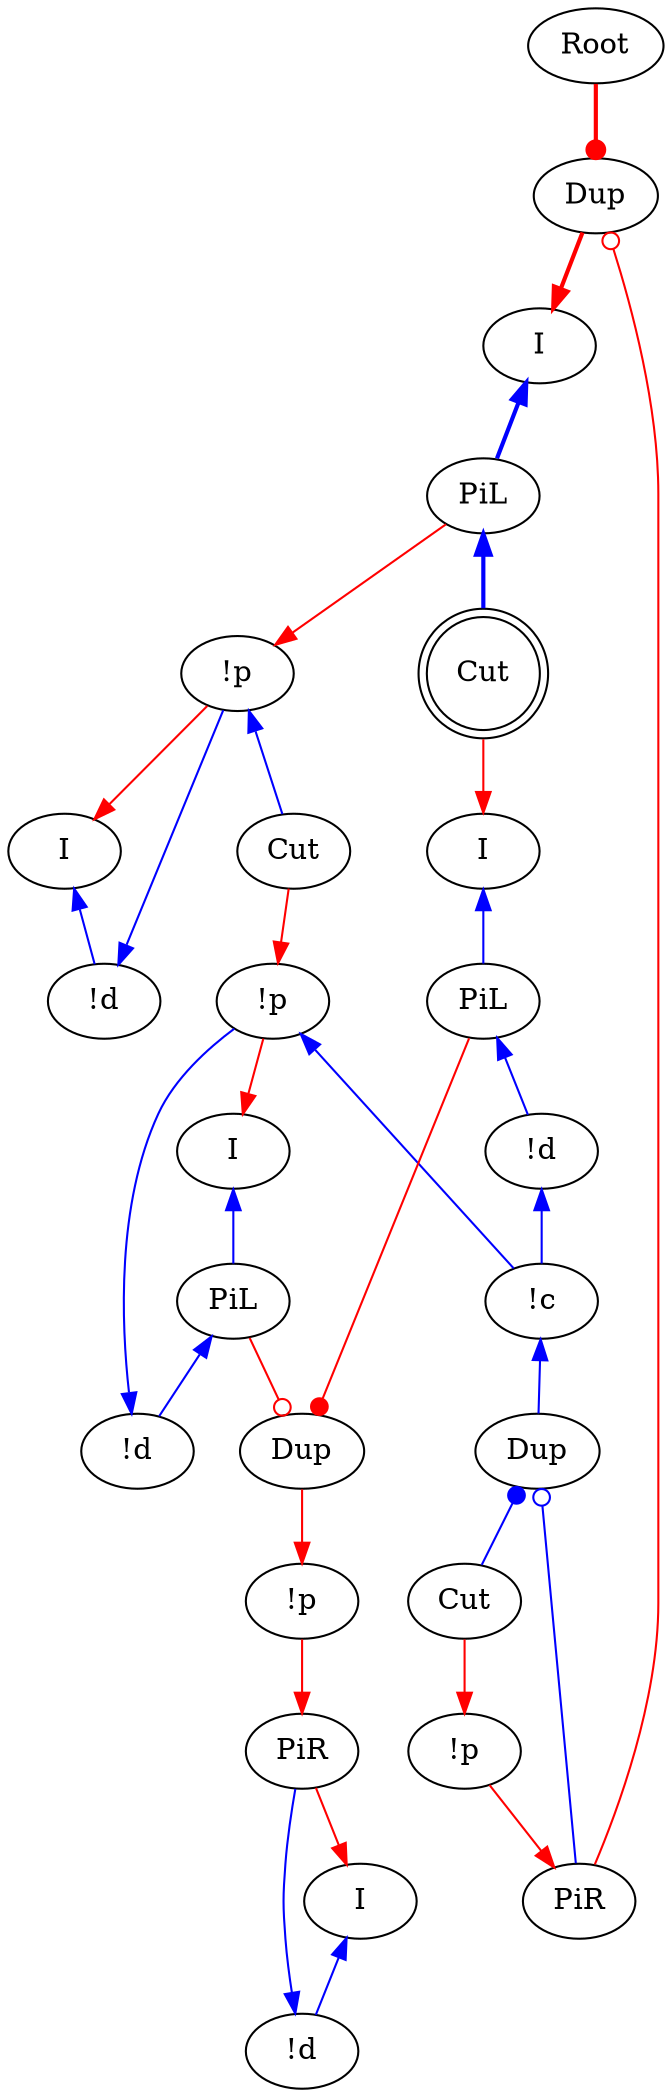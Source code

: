 digraph {
"Root0" [label="Root"]
"PiL0" [label="PiL"]
"!p0" [label="!p"]
"I0" [label="I"]
"!d0" [label="!d"]
"!p1" [label="!p"]
"I1" [label="I"]
"!d1" [label="!d"]
"PiR0" [label="PiR"]
"I2" [label="I"]
"!p2" [label="!p"]
"PiR1" [label="PiR"]
"Cut0" [label="Cut"]
"Dup0_0" [label="Dup"]
"Dup0_1" [label="Dup"]
"!p3" [label="!p"]
"Cut1" [label="Cut"]
"!c0" [label="!c"]
"Cut2" [label="Cut",shape=doublecircle]
"!d2" [label="!d"]
"!d3" [label="!d"]
"PiL1" [label="PiL"]
"PiL2" [label="PiL"]
"I3" [label="I"]
"I4" [label="I"]
"Dup1_0" [label="Dup"]
"Cut2" -> "I3"[color=red,tooltip="e10"]
"!p3" -> "I4"[color=red,tooltip="e11"]
"!d3" -> "!p3"[color=blue,tooltip="e13",dir=back]
"!d2" -> "!c0"[color=blue,tooltip="e14",dir=back]
"!p3" -> "!c0"[color=blue,tooltip="e15",dir=back]
"PiL1" -> "!d2"[color=blue,tooltip="e16",dir=back]
"PiL2" -> "!d3"[color=blue,tooltip="e17",dir=back]
"I3" -> "PiL1"[color=blue,tooltip="e18",dir=back]
"I4" -> "PiL2"[color=blue,tooltip="e19",dir=back]
"PiL1" -> "Dup1_0"[color=red,tooltip="e20",arrowhead=dot]
"PiL2" -> "Dup1_0"[color=red,tooltip="e21",arrowhead=odot]
"Dup0_0" -> "Cut0"[color=blue,tooltip="e4",arrowtail=dot,dir=back]
"Dup0_0" -> "PiR1"[color=blue,tooltip="e5",arrowtail=odot,dir=back]
"PiR1" -> "Dup0_1"[color=red,tooltip="e7",arrowhead=odot]
"Cut1" -> "!p3"[color=red,tooltip="e9"]
"!c0" -> "Dup0_0"[color=blue,tooltip="h",dir=back]
"!p1" -> "PiR0"[color=red,tooltip="hl2i"]
"Dup1_0" -> "!p1"[color=red,tooltip="hl2p"]
"Dup0_1" -> "I2"[color=red,tooltip="hr",penwidth=2]
"!d1" -> "PiR0"[color=blue,tooltip="i",dir=back]
"I1" -> "!d1"[color=blue,tooltip="il",dir=back]
"PiR0" -> "I1"[color=red,tooltip="ir"]
"Root0" -> "Dup0_1"[color=red,tooltip="rettop",arrowhead=dot,penwidth=2]
"!p2" -> "PiR1"[color=red,tooltip="xli"]
"Cut0" -> "!p2"[color=red,tooltip="xlp"]
"!p0" -> "Cut1"[color=blue,tooltip="y2",dir=back]
"!d0" -> "!p0"[color=blue,tooltip="yj",dir=back]
"I2" -> "PiL0"[color=blue,tooltip="yl",penwidth=2,dir=back]
"PiL0" -> "Cut2"[color=blue,tooltip="yl1",penwidth=2,dir=back]
"I0" -> "!d0"[color=blue,tooltip="yl2",dir=back]
"!p0" -> "I0"[color=red,tooltip="yli"]
"PiL0" -> "!p0"[color=red,tooltip="ylp"]
}
